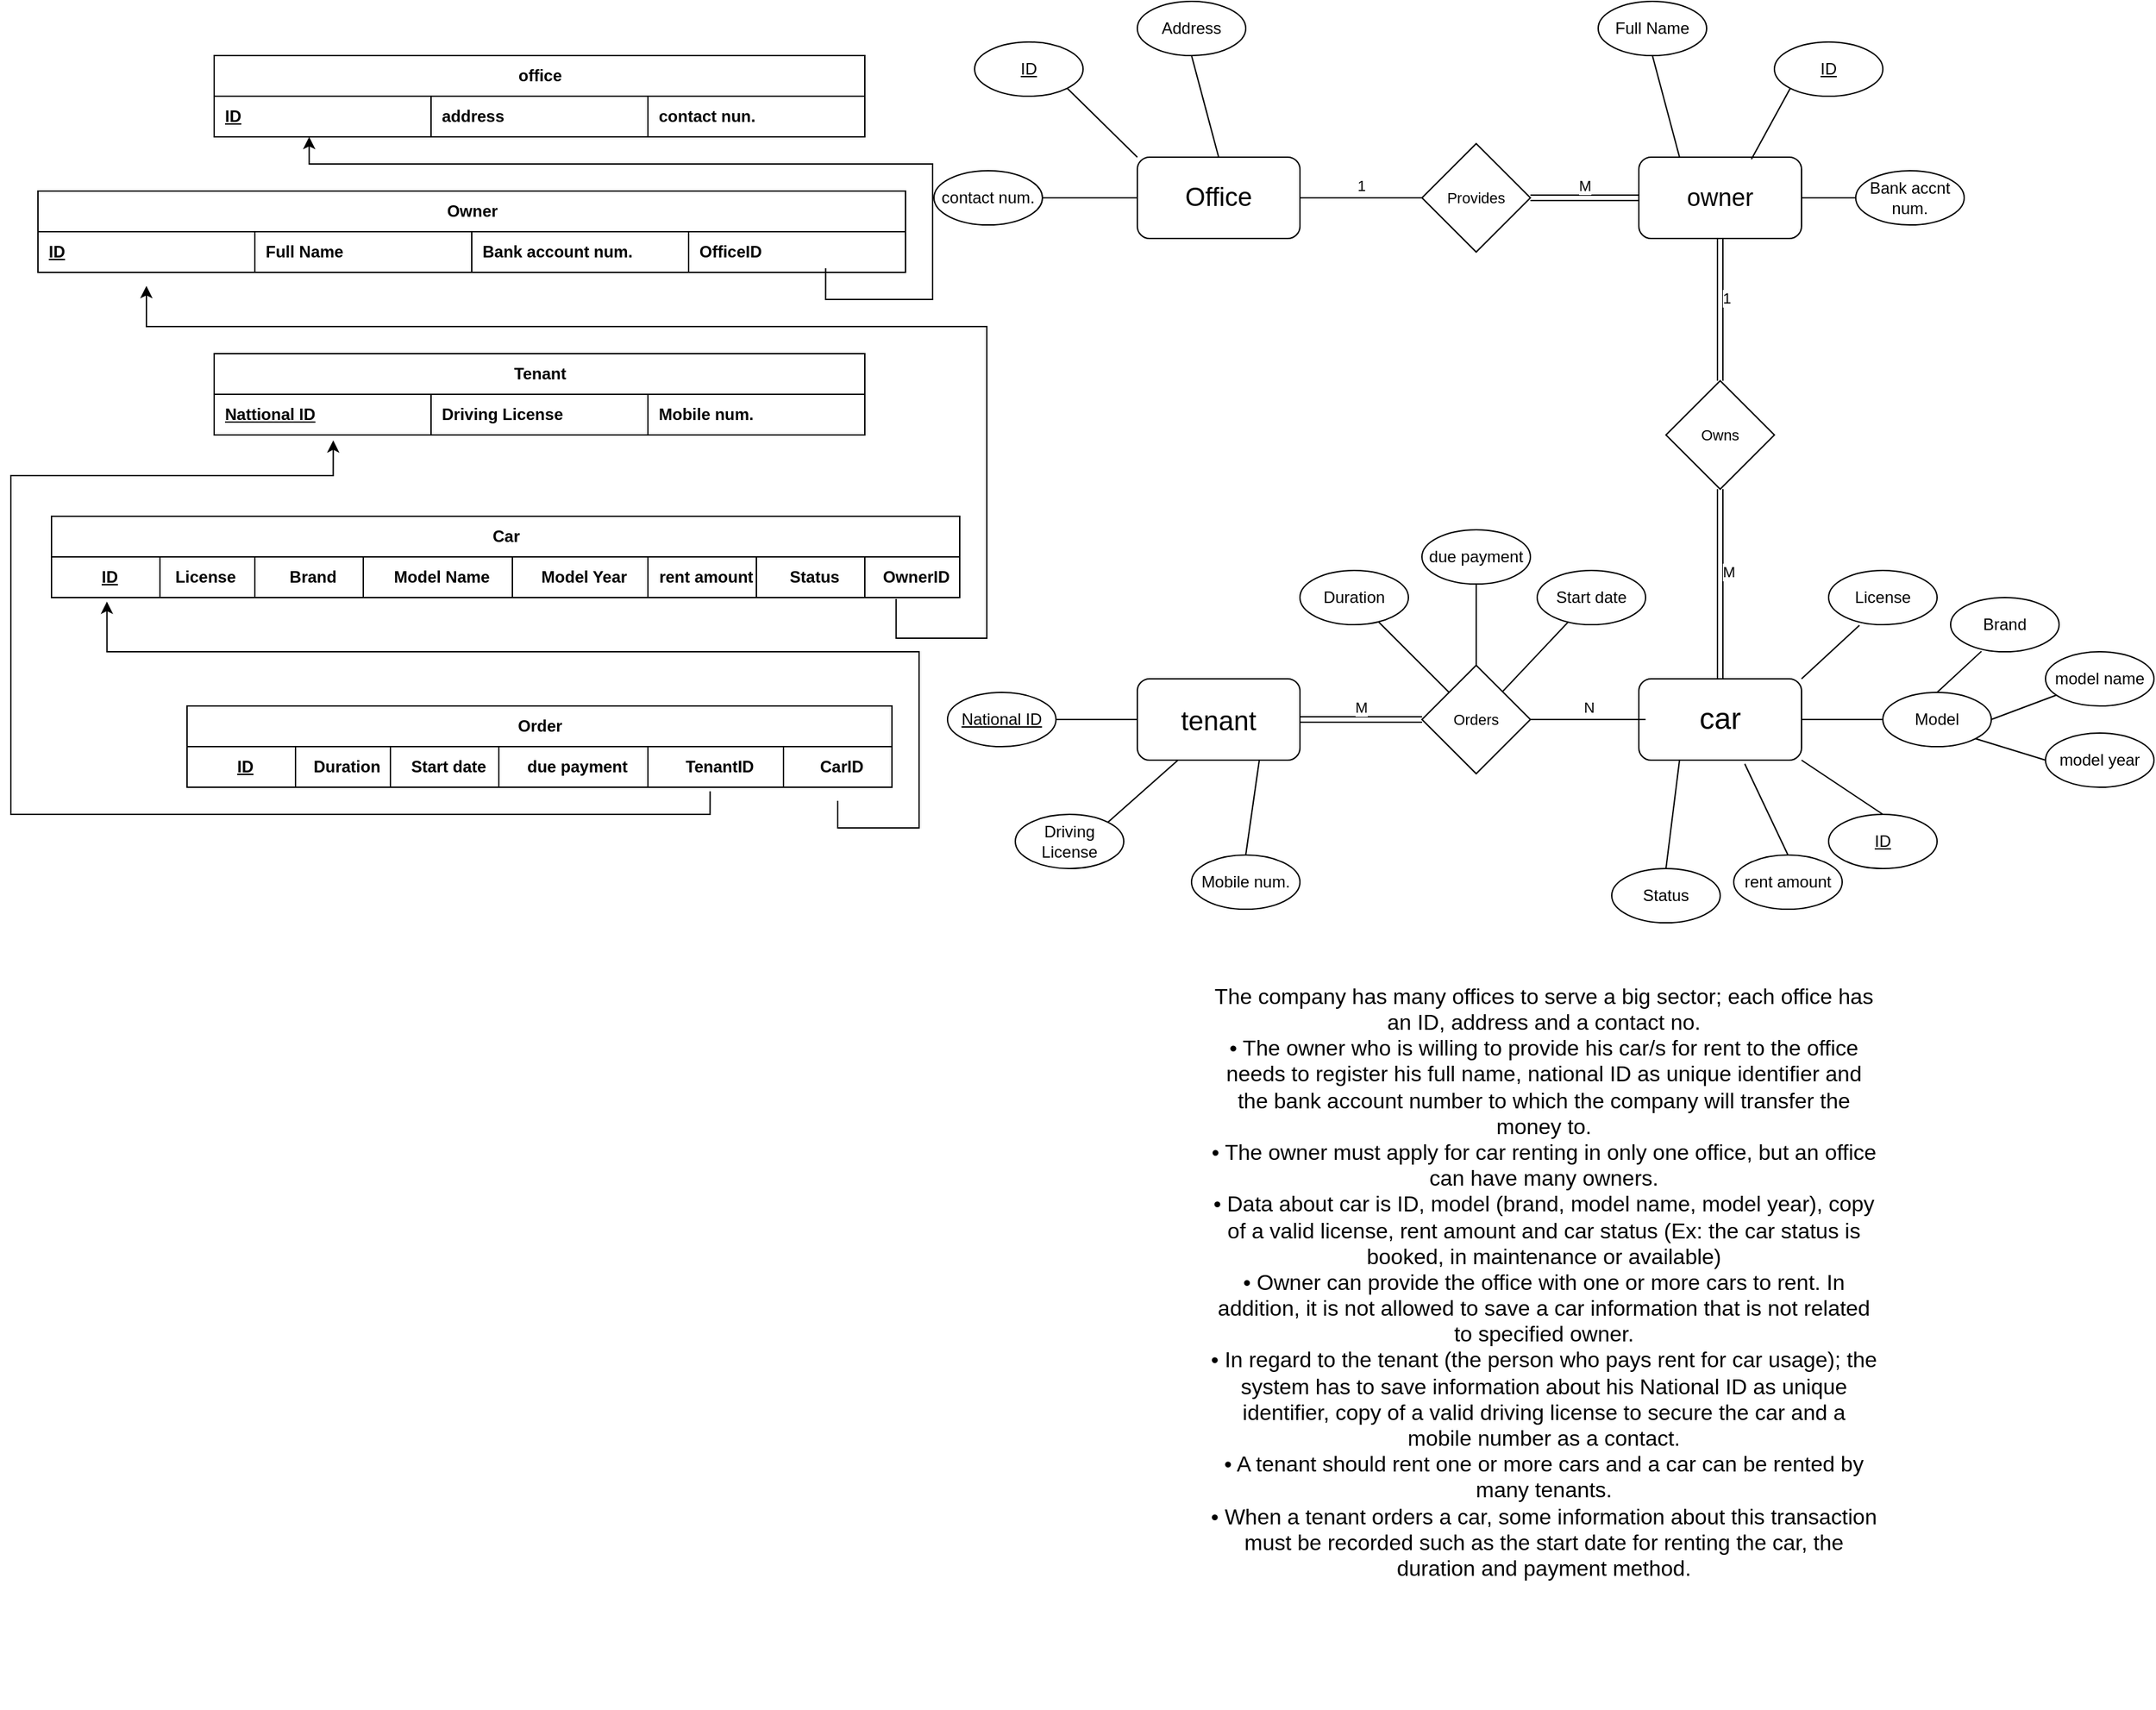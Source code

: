 <mxfile version="24.7.17">
  <diagram name="Page-1" id="VFC6to7hDZTqyzVQantm">
    <mxGraphModel dx="1016" dy="732" grid="1" gridSize="10" guides="1" tooltips="1" connect="1" arrows="1" fold="1" page="1" pageScale="1" pageWidth="827" pageHeight="1169" math="0" shadow="0">
      <root>
        <mxCell id="0" />
        <mxCell id="1" parent="0" />
        <mxCell id="kXFPGUBoY8XizePe8H00-56" value="&lt;span style=&quot;font-size: 22px;&quot;&gt;car&lt;/span&gt;" style="rounded=1;whiteSpace=wrap;html=1;labelBackgroundColor=none;" parent="1" vertex="1">
          <mxGeometry x="1311" y="1130" width="120" height="60" as="geometry" />
        </mxCell>
        <mxCell id="kXFPGUBoY8XizePe8H00-53" value="&lt;font style=&quot;font-size: 19px;&quot;&gt;Office&lt;/font&gt;" style="rounded=1;whiteSpace=wrap;html=1;labelBackgroundColor=none;verticalAlign=middle;" parent="1" vertex="1">
          <mxGeometry x="941" y="745" width="120" height="60" as="geometry" />
        </mxCell>
        <mxCell id="kXFPGUBoY8XizePe8H00-54" value="&lt;font style=&quot;font-size: 18px;&quot;&gt;owner&lt;/font&gt;" style="rounded=1;whiteSpace=wrap;html=1;labelBackgroundColor=none;" parent="1" vertex="1">
          <mxGeometry x="1311" y="745" width="120" height="60" as="geometry" />
        </mxCell>
        <mxCell id="kXFPGUBoY8XizePe8H00-55" value="&lt;font style=&quot;font-size: 20px;&quot;&gt;tenant&lt;/font&gt;" style="rounded=1;whiteSpace=wrap;html=1;labelBackgroundColor=none;" parent="1" vertex="1">
          <mxGeometry x="941" y="1130" width="120" height="60" as="geometry" />
        </mxCell>
        <mxCell id="kXFPGUBoY8XizePe8H00-57" style="edgeStyle=none;shape=connector;rounded=0;orthogonalLoop=1;jettySize=auto;html=1;exitX=0.5;exitY=1;exitDx=0;exitDy=0;entryX=0.5;entryY=0;entryDx=0;entryDy=0;align=center;verticalAlign=middle;fontFamily=Helvetica;fontSize=11;fontColor=default;labelBackgroundColor=none;endArrow=none;" parent="1" source="kXFPGUBoY8XizePe8H00-58" target="kXFPGUBoY8XizePe8H00-53" edge="1">
          <mxGeometry relative="1" as="geometry" />
        </mxCell>
        <mxCell id="kXFPGUBoY8XizePe8H00-58" value="Address" style="ellipse;whiteSpace=wrap;html=1;labelBackgroundColor=none;" parent="1" vertex="1">
          <mxGeometry x="941" y="630" width="80" height="40" as="geometry" />
        </mxCell>
        <mxCell id="kXFPGUBoY8XizePe8H00-59" style="edgeStyle=none;shape=connector;rounded=0;orthogonalLoop=1;jettySize=auto;html=1;exitX=1;exitY=1;exitDx=0;exitDy=0;entryX=0;entryY=0;entryDx=0;entryDy=0;align=center;verticalAlign=middle;fontFamily=Helvetica;fontSize=11;fontColor=default;labelBackgroundColor=none;endArrow=none;" parent="1" source="kXFPGUBoY8XizePe8H00-60" target="kXFPGUBoY8XizePe8H00-53" edge="1">
          <mxGeometry relative="1" as="geometry" />
        </mxCell>
        <mxCell id="kXFPGUBoY8XizePe8H00-60" value="&lt;u&gt;ID&lt;/u&gt;" style="ellipse;whiteSpace=wrap;html=1;labelBackgroundColor=none;" parent="1" vertex="1">
          <mxGeometry x="821" y="660" width="80" height="40" as="geometry" />
        </mxCell>
        <mxCell id="kXFPGUBoY8XizePe8H00-64" style="edgeStyle=none;shape=connector;rounded=0;orthogonalLoop=1;jettySize=auto;html=1;exitX=1;exitY=0.5;exitDx=0;exitDy=0;align=center;verticalAlign=middle;fontFamily=Helvetica;fontSize=11;fontColor=default;labelBackgroundColor=none;endArrow=none;" parent="1" source="kXFPGUBoY8XizePe8H00-65" target="kXFPGUBoY8XizePe8H00-55" edge="1">
          <mxGeometry relative="1" as="geometry" />
        </mxCell>
        <mxCell id="kXFPGUBoY8XizePe8H00-65" value="&lt;u&gt;National ID&lt;/u&gt;" style="ellipse;whiteSpace=wrap;html=1;labelBackgroundColor=none;" parent="1" vertex="1">
          <mxGeometry x="801" y="1140" width="80" height="40" as="geometry" />
        </mxCell>
        <mxCell id="kXFPGUBoY8XizePe8H00-66" style="edgeStyle=none;shape=connector;rounded=0;orthogonalLoop=1;jettySize=auto;html=1;exitX=1;exitY=0;exitDx=0;exitDy=0;entryX=0.25;entryY=1;entryDx=0;entryDy=0;align=center;verticalAlign=middle;fontFamily=Helvetica;fontSize=11;fontColor=default;labelBackgroundColor=none;endArrow=none;" parent="1" source="kXFPGUBoY8XizePe8H00-67" target="kXFPGUBoY8XizePe8H00-55" edge="1">
          <mxGeometry relative="1" as="geometry" />
        </mxCell>
        <mxCell id="kXFPGUBoY8XizePe8H00-67" value="Driving License" style="ellipse;whiteSpace=wrap;html=1;labelBackgroundColor=none;" parent="1" vertex="1">
          <mxGeometry x="851" y="1230" width="80" height="40" as="geometry" />
        </mxCell>
        <mxCell id="kXFPGUBoY8XizePe8H00-68" style="edgeStyle=none;shape=connector;rounded=0;orthogonalLoop=1;jettySize=auto;html=1;exitX=0.5;exitY=1;exitDx=0;exitDy=0;entryX=0.25;entryY=0;entryDx=0;entryDy=0;align=center;verticalAlign=middle;fontFamily=Helvetica;fontSize=11;fontColor=default;labelBackgroundColor=none;endArrow=none;" parent="1" source="kXFPGUBoY8XizePe8H00-69" target="kXFPGUBoY8XizePe8H00-54" edge="1">
          <mxGeometry relative="1" as="geometry" />
        </mxCell>
        <mxCell id="kXFPGUBoY8XizePe8H00-69" value="Full Name" style="ellipse;whiteSpace=wrap;html=1;labelBackgroundColor=none;" parent="1" vertex="1">
          <mxGeometry x="1281" y="630" width="80" height="40" as="geometry" />
        </mxCell>
        <mxCell id="kXFPGUBoY8XizePe8H00-70" value="&lt;u&gt;ID&lt;/u&gt;" style="ellipse;whiteSpace=wrap;html=1;labelBackgroundColor=none;" parent="1" vertex="1">
          <mxGeometry x="1411" y="660" width="80" height="40" as="geometry" />
        </mxCell>
        <mxCell id="kXFPGUBoY8XizePe8H00-71" style="edgeStyle=none;shape=connector;rounded=0;orthogonalLoop=1;jettySize=auto;html=1;exitX=0;exitY=0.5;exitDx=0;exitDy=0;entryX=1;entryY=0.5;entryDx=0;entryDy=0;align=center;verticalAlign=middle;fontFamily=Helvetica;fontSize=11;fontColor=default;labelBackgroundColor=none;endArrow=none;" parent="1" source="kXFPGUBoY8XizePe8H00-72" target="kXFPGUBoY8XizePe8H00-54" edge="1">
          <mxGeometry relative="1" as="geometry" />
        </mxCell>
        <mxCell id="kXFPGUBoY8XizePe8H00-72" value="Bank accnt num." style="ellipse;whiteSpace=wrap;html=1;labelBackgroundColor=none;" parent="1" vertex="1">
          <mxGeometry x="1471" y="755" width="80" height="40" as="geometry" />
        </mxCell>
        <mxCell id="kXFPGUBoY8XizePe8H00-73" style="edgeStyle=none;shape=connector;rounded=0;orthogonalLoop=1;jettySize=auto;html=1;exitX=1;exitY=0.5;exitDx=0;exitDy=0;entryX=0;entryY=0.5;entryDx=0;entryDy=0;align=center;verticalAlign=middle;fontFamily=Helvetica;fontSize=11;fontColor=default;labelBackgroundColor=none;endArrow=none;" parent="1" source="kXFPGUBoY8XizePe8H00-74" target="kXFPGUBoY8XizePe8H00-53" edge="1">
          <mxGeometry relative="1" as="geometry" />
        </mxCell>
        <mxCell id="kXFPGUBoY8XizePe8H00-74" value="contact num." style="ellipse;whiteSpace=wrap;html=1;labelBackgroundColor=none;" parent="1" vertex="1">
          <mxGeometry x="791" y="755" width="80" height="40" as="geometry" />
        </mxCell>
        <mxCell id="kXFPGUBoY8XizePe8H00-84" style="edgeStyle=none;shape=connector;rounded=0;orthogonalLoop=1;jettySize=auto;html=1;exitX=0;exitY=0.5;exitDx=0;exitDy=0;align=center;verticalAlign=middle;fontFamily=Helvetica;fontSize=11;fontColor=default;labelBackgroundColor=none;endArrow=none;" parent="1" source="kXFPGUBoY8XizePe8H00-85" target="kXFPGUBoY8XizePe8H00-56" edge="1">
          <mxGeometry relative="1" as="geometry" />
        </mxCell>
        <mxCell id="kXFPGUBoY8XizePe8H00-115" style="edgeStyle=none;shape=connector;rounded=0;orthogonalLoop=1;jettySize=auto;html=1;exitX=1;exitY=0.5;exitDx=0;exitDy=0;strokeColor=default;align=center;verticalAlign=middle;fontFamily=Helvetica;fontSize=11;fontColor=default;labelBackgroundColor=default;endArrow=none;endFill=0;" parent="1" source="kXFPGUBoY8XizePe8H00-85" target="kXFPGUBoY8XizePe8H00-110" edge="1">
          <mxGeometry relative="1" as="geometry" />
        </mxCell>
        <mxCell id="kXFPGUBoY8XizePe8H00-116" style="edgeStyle=none;shape=connector;rounded=0;orthogonalLoop=1;jettySize=auto;html=1;exitX=1;exitY=1;exitDx=0;exitDy=0;entryX=0;entryY=0.5;entryDx=0;entryDy=0;strokeColor=default;align=center;verticalAlign=middle;fontFamily=Helvetica;fontSize=11;fontColor=default;labelBackgroundColor=default;endArrow=none;endFill=0;" parent="1" source="kXFPGUBoY8XizePe8H00-85" target="kXFPGUBoY8XizePe8H00-111" edge="1">
          <mxGeometry relative="1" as="geometry" />
        </mxCell>
        <mxCell id="kXFPGUBoY8XizePe8H00-85" value="Model" style="ellipse;whiteSpace=wrap;html=1;labelBackgroundColor=none;" parent="1" vertex="1">
          <mxGeometry x="1491" y="1140" width="80" height="40" as="geometry" />
        </mxCell>
        <mxCell id="kXFPGUBoY8XizePe8H00-86" style="edgeStyle=none;shape=connector;rounded=0;orthogonalLoop=1;jettySize=auto;html=1;exitX=0.5;exitY=0;exitDx=0;exitDy=0;entryX=1;entryY=1;entryDx=0;entryDy=0;align=center;verticalAlign=middle;fontFamily=Helvetica;fontSize=11;fontColor=default;labelBackgroundColor=none;endArrow=none;" parent="1" source="kXFPGUBoY8XizePe8H00-87" target="kXFPGUBoY8XizePe8H00-56" edge="1">
          <mxGeometry relative="1" as="geometry" />
        </mxCell>
        <mxCell id="kXFPGUBoY8XizePe8H00-87" value="&lt;u&gt;ID&lt;/u&gt;" style="ellipse;whiteSpace=wrap;html=1;labelBackgroundColor=none;" parent="1" vertex="1">
          <mxGeometry x="1451" y="1230" width="80" height="40" as="geometry" />
        </mxCell>
        <mxCell id="kXFPGUBoY8XizePe8H00-88" style="edgeStyle=none;shape=connector;rounded=0;orthogonalLoop=1;jettySize=auto;html=1;exitX=0.5;exitY=0;exitDx=0;exitDy=0;entryX=0.25;entryY=1;entryDx=0;entryDy=0;align=center;verticalAlign=middle;fontFamily=Helvetica;fontSize=11;fontColor=default;labelBackgroundColor=none;endArrow=none;" parent="1" source="kXFPGUBoY8XizePe8H00-89" target="kXFPGUBoY8XizePe8H00-56" edge="1">
          <mxGeometry relative="1" as="geometry" />
        </mxCell>
        <mxCell id="kXFPGUBoY8XizePe8H00-89" value="Status" style="ellipse;whiteSpace=wrap;html=1;labelBackgroundColor=none;" parent="1" vertex="1">
          <mxGeometry x="1291" y="1270" width="80" height="40" as="geometry" />
        </mxCell>
        <mxCell id="kXFPGUBoY8XizePe8H00-95" style="edgeStyle=none;shape=connector;rounded=0;orthogonalLoop=1;jettySize=auto;html=1;exitX=0;exitY=1;exitDx=0;exitDy=0;entryX=0.692;entryY=0.025;entryDx=0;entryDy=0;entryPerimeter=0;align=center;verticalAlign=middle;fontFamily=Helvetica;fontSize=11;fontColor=default;labelBackgroundColor=none;endArrow=none;" parent="1" source="kXFPGUBoY8XizePe8H00-70" target="kXFPGUBoY8XizePe8H00-54" edge="1">
          <mxGeometry relative="1" as="geometry" />
        </mxCell>
        <mxCell id="kXFPGUBoY8XizePe8H00-97" style="edgeStyle=none;shape=connector;rounded=0;orthogonalLoop=1;jettySize=auto;html=1;entryX=0.75;entryY=1;entryDx=0;entryDy=0;align=center;verticalAlign=middle;fontFamily=Helvetica;fontSize=11;fontColor=default;labelBackgroundColor=none;endArrow=none;exitX=0.5;exitY=0;exitDx=0;exitDy=0;" parent="1" source="kXFPGUBoY8XizePe8H00-98" target="kXFPGUBoY8XizePe8H00-55" edge="1">
          <mxGeometry relative="1" as="geometry">
            <mxPoint x="1101" y="1220" as="targetPoint" />
            <mxPoint x="1031" y="1250" as="sourcePoint" />
          </mxGeometry>
        </mxCell>
        <mxCell id="kXFPGUBoY8XizePe8H00-98" value="Mobile num." style="ellipse;whiteSpace=wrap;html=1;labelBackgroundColor=none;" parent="1" vertex="1">
          <mxGeometry x="981" y="1260" width="80" height="40" as="geometry" />
        </mxCell>
        <mxCell id="kXFPGUBoY8XizePe8H00-109" value="Brand" style="ellipse;whiteSpace=wrap;html=1;labelBackgroundColor=none;" parent="1" vertex="1">
          <mxGeometry x="1541" y="1070" width="80" height="40" as="geometry" />
        </mxCell>
        <mxCell id="kXFPGUBoY8XizePe8H00-110" value="model name" style="ellipse;whiteSpace=wrap;html=1;labelBackgroundColor=none;" parent="1" vertex="1">
          <mxGeometry x="1611" y="1110" width="80" height="40" as="geometry" />
        </mxCell>
        <mxCell id="kXFPGUBoY8XizePe8H00-111" value="model year" style="ellipse;whiteSpace=wrap;html=1;labelBackgroundColor=none;" parent="1" vertex="1">
          <mxGeometry x="1611" y="1170" width="80" height="40" as="geometry" />
        </mxCell>
        <mxCell id="kXFPGUBoY8XizePe8H00-113" style="rounded=0;orthogonalLoop=1;jettySize=auto;html=1;exitX=0.5;exitY=0;exitDx=0;exitDy=0;entryX=0.284;entryY=0.992;entryDx=0;entryDy=0;entryPerimeter=0;endArrow=none;endFill=0;" parent="1" source="kXFPGUBoY8XizePe8H00-85" target="kXFPGUBoY8XizePe8H00-109" edge="1">
          <mxGeometry relative="1" as="geometry" />
        </mxCell>
        <mxCell id="kXFPGUBoY8XizePe8H00-117" value="rent amount" style="ellipse;whiteSpace=wrap;html=1;labelBackgroundColor=none;" parent="1" vertex="1">
          <mxGeometry x="1381" y="1260" width="80" height="40" as="geometry" />
        </mxCell>
        <mxCell id="kXFPGUBoY8XizePe8H00-118" value="License" style="ellipse;whiteSpace=wrap;html=1;labelBackgroundColor=none;" parent="1" vertex="1">
          <mxGeometry x="1451" y="1050" width="80" height="40" as="geometry" />
        </mxCell>
        <mxCell id="kXFPGUBoY8XizePe8H00-119" style="edgeStyle=none;shape=connector;rounded=0;orthogonalLoop=1;jettySize=auto;html=1;exitX=1;exitY=0;exitDx=0;exitDy=0;entryX=0.284;entryY=1.012;entryDx=0;entryDy=0;entryPerimeter=0;strokeColor=default;align=center;verticalAlign=middle;fontFamily=Helvetica;fontSize=11;fontColor=default;labelBackgroundColor=default;endArrow=none;endFill=0;" parent="1" source="kXFPGUBoY8XizePe8H00-56" target="kXFPGUBoY8XizePe8H00-118" edge="1">
          <mxGeometry relative="1" as="geometry" />
        </mxCell>
        <mxCell id="kXFPGUBoY8XizePe8H00-120" style="edgeStyle=none;shape=connector;rounded=0;orthogonalLoop=1;jettySize=auto;html=1;exitX=0.5;exitY=0;exitDx=0;exitDy=0;entryX=0.651;entryY=1.046;entryDx=0;entryDy=0;entryPerimeter=0;strokeColor=default;align=center;verticalAlign=middle;fontFamily=Helvetica;fontSize=11;fontColor=default;labelBackgroundColor=default;endArrow=none;endFill=0;" parent="1" source="kXFPGUBoY8XizePe8H00-117" target="kXFPGUBoY8XizePe8H00-56" edge="1">
          <mxGeometry relative="1" as="geometry" />
        </mxCell>
        <mxCell id="kXFPGUBoY8XizePe8H00-125" value="M" style="edgeStyle=none;shape=link;rounded=0;orthogonalLoop=1;jettySize=auto;html=1;strokeColor=default;align=center;verticalAlign=bottom;fontFamily=Helvetica;fontSize=11;fontColor=default;labelBackgroundColor=default;endArrow=none;endFill=0;strokeWidth=1;" parent="1" source="kXFPGUBoY8XizePe8H00-121" target="kXFPGUBoY8XizePe8H00-54" edge="1">
          <mxGeometry relative="1" as="geometry" />
        </mxCell>
        <mxCell id="kXFPGUBoY8XizePe8H00-126" value="1" style="edgeStyle=none;shape=connector;rounded=0;orthogonalLoop=1;jettySize=auto;html=1;strokeColor=default;align=center;verticalAlign=bottom;fontFamily=Helvetica;fontSize=11;fontColor=default;labelBackgroundColor=default;endArrow=none;endFill=0;" parent="1" source="kXFPGUBoY8XizePe8H00-121" target="kXFPGUBoY8XizePe8H00-53" edge="1">
          <mxGeometry relative="1" as="geometry" />
        </mxCell>
        <mxCell id="kXFPGUBoY8XizePe8H00-121" value="Provides" style="rhombus;whiteSpace=wrap;html=1;fontFamily=Helvetica;fontSize=11;fontColor=default;labelBackgroundColor=default;" parent="1" vertex="1">
          <mxGeometry x="1151" y="735" width="80" height="80" as="geometry" />
        </mxCell>
        <mxCell id="kXFPGUBoY8XizePe8H00-128" value="1" style="edgeStyle=none;shape=link;rounded=0;orthogonalLoop=1;jettySize=auto;html=1;strokeColor=default;align=left;verticalAlign=bottom;fontFamily=Helvetica;fontSize=11;fontColor=default;labelBackgroundColor=default;endArrow=none;endFill=0;" parent="1" source="kXFPGUBoY8XizePe8H00-127" target="kXFPGUBoY8XizePe8H00-54" edge="1">
          <mxGeometry relative="1" as="geometry" />
        </mxCell>
        <mxCell id="kXFPGUBoY8XizePe8H00-129" value="M" style="edgeStyle=none;shape=link;rounded=0;orthogonalLoop=1;jettySize=auto;html=1;exitX=0.5;exitY=1;exitDx=0;exitDy=0;entryX=0.5;entryY=0;entryDx=0;entryDy=0;strokeColor=default;align=left;verticalAlign=bottom;fontFamily=Helvetica;fontSize=11;fontColor=default;labelBackgroundColor=default;endArrow=none;endFill=0;" parent="1" source="kXFPGUBoY8XizePe8H00-127" target="kXFPGUBoY8XizePe8H00-56" edge="1">
          <mxGeometry relative="1" as="geometry" />
        </mxCell>
        <mxCell id="kXFPGUBoY8XizePe8H00-127" value="Owns" style="rhombus;whiteSpace=wrap;html=1;fontFamily=Helvetica;fontSize=11;fontColor=default;labelBackgroundColor=default;" parent="1" vertex="1">
          <mxGeometry x="1331" y="910" width="80" height="80" as="geometry" />
        </mxCell>
        <mxCell id="kXFPGUBoY8XizePe8H00-142" value="M" style="edgeStyle=none;shape=link;rounded=0;orthogonalLoop=1;jettySize=auto;html=1;strokeColor=default;align=center;verticalAlign=bottom;fontFamily=Helvetica;fontSize=11;fontColor=default;labelBackgroundColor=default;endArrow=none;endFill=0;" parent="1" source="kXFPGUBoY8XizePe8H00-132" target="kXFPGUBoY8XizePe8H00-55" edge="1">
          <mxGeometry relative="1" as="geometry" />
        </mxCell>
        <mxCell id="kXFPGUBoY8XizePe8H00-143" value="N" style="edgeStyle=none;shape=connector;rounded=0;orthogonalLoop=1;jettySize=auto;html=1;strokeColor=default;align=center;verticalAlign=bottom;fontFamily=Helvetica;fontSize=11;fontColor=default;labelBackgroundColor=default;endArrow=none;endFill=0;" parent="1" source="kXFPGUBoY8XizePe8H00-132" edge="1">
          <mxGeometry relative="1" as="geometry">
            <mxPoint x="1316.0" y="1160" as="targetPoint" />
          </mxGeometry>
        </mxCell>
        <mxCell id="kXFPGUBoY8XizePe8H00-132" value="Orders" style="rhombus;whiteSpace=wrap;html=1;fontFamily=Helvetica;fontSize=11;fontColor=default;labelBackgroundColor=default;" parent="1" vertex="1">
          <mxGeometry x="1151" y="1120" width="80" height="80" as="geometry" />
        </mxCell>
        <mxCell id="kXFPGUBoY8XizePe8H00-136" value="" style="edgeStyle=none;shape=connector;rounded=0;orthogonalLoop=1;jettySize=auto;html=1;strokeColor=default;align=center;verticalAlign=bottom;fontFamily=Helvetica;fontSize=11;fontColor=default;labelBackgroundColor=default;endArrow=none;endFill=0;" parent="1" source="kXFPGUBoY8XizePe8H00-135" target="kXFPGUBoY8XizePe8H00-132" edge="1">
          <mxGeometry relative="1" as="geometry" />
        </mxCell>
        <mxCell id="kXFPGUBoY8XizePe8H00-135" value="Start date" style="ellipse;whiteSpace=wrap;html=1;labelBackgroundColor=none;" parent="1" vertex="1">
          <mxGeometry x="1236" y="1050" width="80" height="40" as="geometry" />
        </mxCell>
        <mxCell id="kXFPGUBoY8XizePe8H00-138" value="" style="edgeStyle=none;shape=connector;rounded=0;orthogonalLoop=1;jettySize=auto;html=1;strokeColor=default;align=center;verticalAlign=bottom;fontFamily=Helvetica;fontSize=11;fontColor=default;labelBackgroundColor=default;endArrow=none;endFill=0;" parent="1" source="kXFPGUBoY8XizePe8H00-137" target="kXFPGUBoY8XizePe8H00-132" edge="1">
          <mxGeometry relative="1" as="geometry" />
        </mxCell>
        <mxCell id="kXFPGUBoY8XizePe8H00-137" value="due payment" style="ellipse;whiteSpace=wrap;html=1;labelBackgroundColor=none;" parent="1" vertex="1">
          <mxGeometry x="1151" y="1020" width="80" height="40" as="geometry" />
        </mxCell>
        <mxCell id="kXFPGUBoY8XizePe8H00-140" value="" style="edgeStyle=none;shape=connector;rounded=0;orthogonalLoop=1;jettySize=auto;html=1;strokeColor=default;align=center;verticalAlign=bottom;fontFamily=Helvetica;fontSize=11;fontColor=default;labelBackgroundColor=default;endArrow=none;endFill=0;" parent="1" source="kXFPGUBoY8XizePe8H00-139" target="kXFPGUBoY8XizePe8H00-132" edge="1">
          <mxGeometry relative="1" as="geometry" />
        </mxCell>
        <mxCell id="kXFPGUBoY8XizePe8H00-139" value="Duration" style="ellipse;whiteSpace=wrap;html=1;labelBackgroundColor=none;" parent="1" vertex="1">
          <mxGeometry x="1061" y="1050" width="80" height="40" as="geometry" />
        </mxCell>
        <mxCell id="o2Akz32_SlZxIn9dowI7-1" value="&lt;div style=&quot;font-size: 16px;&quot;&gt;The company has many offices to serve a big sector; each office has&lt;/div&gt;&lt;div style=&quot;font-size: 16px;&quot;&gt;an ID, address and a contact no.&lt;/div&gt;&lt;div style=&quot;font-size: 16px;&quot;&gt;• The owner who is willing to provide his car/s for rent to the office&lt;/div&gt;&lt;div style=&quot;font-size: 16px;&quot;&gt;needs to register his full name, national ID as unique identifier and&lt;/div&gt;&lt;div style=&quot;font-size: 16px;&quot;&gt;the bank account number to which the company will transfer the&lt;/div&gt;&lt;div style=&quot;font-size: 16px;&quot;&gt;money to.&lt;/div&gt;&lt;div style=&quot;font-size: 16px;&quot;&gt;• The owner must apply for car renting in only one office, but an office&lt;/div&gt;&lt;div style=&quot;font-size: 16px;&quot;&gt;can have many owners.&lt;/div&gt;&lt;div style=&quot;font-size: 16px;&quot;&gt;• Data about car is ID, model (brand, model name, model year), copy&lt;/div&gt;&lt;div style=&quot;font-size: 16px;&quot;&gt;of a valid license, rent amount and car status (Ex: the car status is&lt;/div&gt;&lt;div style=&quot;font-size: 16px;&quot;&gt;booked, in maintenance or available)&lt;/div&gt;&lt;div style=&quot;font-size: 16px;&quot;&gt;• Owner can provide the office with one or more cars to rent. In&lt;/div&gt;&lt;div style=&quot;font-size: 16px;&quot;&gt;addition, it is not allowed to save a car information that is not related&lt;/div&gt;&lt;div style=&quot;font-size: 16px;&quot;&gt;to specified owner.&lt;/div&gt;&lt;div style=&quot;font-size: 16px;&quot;&gt;• In regard to the tenant (the person who pays rent for car usage); the&lt;/div&gt;&lt;div style=&quot;font-size: 16px;&quot;&gt;system has to save information about his National ID as unique&lt;/div&gt;&lt;div style=&quot;font-size: 16px;&quot;&gt;identifier, copy of a valid driving license to secure the car and a&lt;/div&gt;&lt;div style=&quot;font-size: 16px;&quot;&gt;mobile number as a contact.&lt;/div&gt;&lt;div style=&quot;font-size: 16px;&quot;&gt;• A tenant should rent one or more cars and a car can be rented by&lt;/div&gt;&lt;div style=&quot;font-size: 16px;&quot;&gt;many tenants.&lt;/div&gt;&lt;div style=&quot;font-size: 16px;&quot;&gt;• When a tenant orders a car, some information about this transaction&lt;/div&gt;&lt;div style=&quot;font-size: 16px;&quot;&gt;must be recorded such as the start date for renting the car, the&lt;/div&gt;&lt;div style=&quot;font-size: 16px;&quot;&gt;duration and payment method.&lt;/div&gt;" style="text;html=1;align=center;verticalAlign=middle;whiteSpace=wrap;rounded=0;fontSize=16;" parent="1" vertex="1">
          <mxGeometry x="961" y="1260" width="560" height="630" as="geometry" />
        </mxCell>
        <mxCell id="H4w96Py-hWL4R7s6iWxe-1" value="office" style="shape=table;startSize=30;container=1;collapsible=1;childLayout=tableLayout;fixedRows=1;rowLines=0;fontStyle=1;align=center;resizeLast=1;html=1;" parent="1" vertex="1">
          <mxGeometry x="260" y="670" width="480" height="60" as="geometry" />
        </mxCell>
        <mxCell id="H4w96Py-hWL4R7s6iWxe-2" value="" style="shape=tableRow;horizontal=0;startSize=0;swimlaneHead=0;swimlaneBody=0;fillColor=none;collapsible=0;dropTarget=0;points=[[0,0.5],[1,0.5]];portConstraint=eastwest;top=0;left=0;right=0;bottom=1;swimlaneLine=1;fontStyle=0" parent="H4w96Py-hWL4R7s6iWxe-1" vertex="1">
          <mxGeometry y="30" width="480" height="30" as="geometry" />
        </mxCell>
        <mxCell id="H4w96Py-hWL4R7s6iWxe-4" value="ID" style="shape=partialRectangle;connectable=0;fillColor=none;top=0;left=0;bottom=0;right=0;align=left;spacingLeft=6;fontStyle=5;overflow=hidden;whiteSpace=wrap;html=1;" parent="H4w96Py-hWL4R7s6iWxe-2" vertex="1">
          <mxGeometry width="160" height="30" as="geometry">
            <mxRectangle width="160" height="30" as="alternateBounds" />
          </mxGeometry>
        </mxCell>
        <mxCell id="H4w96Py-hWL4R7s6iWxe-20" value="address" style="shape=partialRectangle;connectable=0;fillColor=none;top=0;left=0;bottom=0;right=0;align=left;spacingLeft=6;fontStyle=1;overflow=hidden;whiteSpace=wrap;html=1;" parent="H4w96Py-hWL4R7s6iWxe-2" vertex="1">
          <mxGeometry x="160" width="160" height="30" as="geometry">
            <mxRectangle width="160" height="30" as="alternateBounds" />
          </mxGeometry>
        </mxCell>
        <mxCell id="H4w96Py-hWL4R7s6iWxe-21" value="contact nun." style="shape=partialRectangle;connectable=0;fillColor=none;top=0;left=0;bottom=0;right=0;align=left;spacingLeft=6;fontStyle=1;overflow=hidden;whiteSpace=wrap;html=1;" parent="H4w96Py-hWL4R7s6iWxe-2" vertex="1">
          <mxGeometry x="320" width="160" height="30" as="geometry">
            <mxRectangle width="160" height="30" as="alternateBounds" />
          </mxGeometry>
        </mxCell>
        <mxCell id="H4w96Py-hWL4R7s6iWxe-23" value="Owner" style="shape=table;startSize=30;container=1;collapsible=1;childLayout=tableLayout;fixedRows=1;rowLines=0;fontStyle=1;align=center;resizeLast=1;html=1;" parent="1" vertex="1">
          <mxGeometry x="130" y="770" width="640" height="60" as="geometry" />
        </mxCell>
        <mxCell id="H4w96Py-hWL4R7s6iWxe-24" value="" style="shape=tableRow;horizontal=0;startSize=0;swimlaneHead=0;swimlaneBody=0;fillColor=none;collapsible=0;dropTarget=0;points=[[0,0.5],[1,0.5]];portConstraint=eastwest;top=0;left=0;right=0;bottom=1;swimlaneLine=1;fontStyle=0" parent="H4w96Py-hWL4R7s6iWxe-23" vertex="1">
          <mxGeometry y="30" width="640" height="30" as="geometry" />
        </mxCell>
        <mxCell id="H4w96Py-hWL4R7s6iWxe-25" value="ID" style="shape=partialRectangle;connectable=0;fillColor=none;top=0;left=0;bottom=0;right=0;align=left;spacingLeft=6;fontStyle=5;overflow=hidden;whiteSpace=wrap;html=1;" parent="H4w96Py-hWL4R7s6iWxe-24" vertex="1">
          <mxGeometry width="160" height="30" as="geometry">
            <mxRectangle width="160" height="30" as="alternateBounds" />
          </mxGeometry>
        </mxCell>
        <mxCell id="H4w96Py-hWL4R7s6iWxe-26" value="Full Name" style="shape=partialRectangle;connectable=0;fillColor=none;top=0;left=0;bottom=0;right=0;align=left;spacingLeft=6;fontStyle=1;overflow=hidden;whiteSpace=wrap;html=1;" parent="H4w96Py-hWL4R7s6iWxe-24" vertex="1">
          <mxGeometry x="160" width="160" height="30" as="geometry">
            <mxRectangle width="160" height="30" as="alternateBounds" />
          </mxGeometry>
        </mxCell>
        <mxCell id="H4w96Py-hWL4R7s6iWxe-27" value="Bank account num." style="shape=partialRectangle;connectable=0;fillColor=none;top=0;left=0;bottom=0;right=0;align=left;spacingLeft=6;fontStyle=1;overflow=hidden;whiteSpace=wrap;html=1;" parent="H4w96Py-hWL4R7s6iWxe-24" vertex="1">
          <mxGeometry x="320" width="160" height="30" as="geometry">
            <mxRectangle width="160" height="30" as="alternateBounds" />
          </mxGeometry>
        </mxCell>
        <mxCell id="gKsmnlaA8UZMIkzMeasD-14" value="OfficeID" style="shape=partialRectangle;connectable=0;fillColor=none;top=0;left=0;bottom=0;right=0;align=left;spacingLeft=6;fontStyle=1;overflow=hidden;whiteSpace=wrap;html=1;" vertex="1" parent="H4w96Py-hWL4R7s6iWxe-24">
          <mxGeometry x="480" width="160" height="30" as="geometry">
            <mxRectangle width="160" height="30" as="alternateBounds" />
          </mxGeometry>
        </mxCell>
        <mxCell id="H4w96Py-hWL4R7s6iWxe-28" value="Tenant" style="shape=table;startSize=30;container=1;collapsible=1;childLayout=tableLayout;fixedRows=1;rowLines=0;fontStyle=1;align=center;resizeLast=1;html=1;" parent="1" vertex="1">
          <mxGeometry x="260" y="890" width="480" height="60" as="geometry" />
        </mxCell>
        <mxCell id="H4w96Py-hWL4R7s6iWxe-29" value="" style="shape=tableRow;horizontal=0;startSize=0;swimlaneHead=0;swimlaneBody=0;fillColor=none;collapsible=0;dropTarget=0;points=[[0,0.5],[1,0.5]];portConstraint=eastwest;top=0;left=0;right=0;bottom=1;swimlaneLine=1;fontStyle=0" parent="H4w96Py-hWL4R7s6iWxe-28" vertex="1">
          <mxGeometry y="30" width="480" height="30" as="geometry" />
        </mxCell>
        <mxCell id="H4w96Py-hWL4R7s6iWxe-30" value="Nattional ID" style="shape=partialRectangle;connectable=0;fillColor=none;top=0;left=0;bottom=0;right=0;align=left;spacingLeft=6;fontStyle=5;overflow=hidden;whiteSpace=wrap;html=1;" parent="H4w96Py-hWL4R7s6iWxe-29" vertex="1">
          <mxGeometry width="160" height="30" as="geometry">
            <mxRectangle width="160" height="30" as="alternateBounds" />
          </mxGeometry>
        </mxCell>
        <mxCell id="H4w96Py-hWL4R7s6iWxe-31" value="Driving License" style="shape=partialRectangle;connectable=0;fillColor=none;top=0;left=0;bottom=0;right=0;align=left;spacingLeft=6;fontStyle=1;overflow=hidden;whiteSpace=wrap;html=1;" parent="H4w96Py-hWL4R7s6iWxe-29" vertex="1">
          <mxGeometry x="160" width="160" height="30" as="geometry">
            <mxRectangle width="160" height="30" as="alternateBounds" />
          </mxGeometry>
        </mxCell>
        <mxCell id="H4w96Py-hWL4R7s6iWxe-32" value="Mobile num." style="shape=partialRectangle;connectable=0;fillColor=none;top=0;left=0;bottom=0;right=0;align=left;spacingLeft=6;fontStyle=1;overflow=hidden;whiteSpace=wrap;html=1;" parent="H4w96Py-hWL4R7s6iWxe-29" vertex="1">
          <mxGeometry x="320" width="160" height="30" as="geometry">
            <mxRectangle width="160" height="30" as="alternateBounds" />
          </mxGeometry>
        </mxCell>
        <mxCell id="H4w96Py-hWL4R7s6iWxe-33" value="Car" style="shape=table;startSize=30;container=1;collapsible=1;childLayout=tableLayout;fixedRows=1;rowLines=0;fontStyle=1;align=center;resizeLast=1;html=1;" parent="1" vertex="1">
          <mxGeometry x="140" y="1010" width="670.0" height="60" as="geometry" />
        </mxCell>
        <mxCell id="H4w96Py-hWL4R7s6iWxe-34" value="" style="shape=tableRow;horizontal=0;startSize=0;swimlaneHead=0;swimlaneBody=0;fillColor=none;collapsible=0;dropTarget=0;points=[[0,0.5],[1,0.5]];portConstraint=eastwest;top=0;left=0;right=0;bottom=1;swimlaneLine=1;fontStyle=0" parent="H4w96Py-hWL4R7s6iWxe-33" vertex="1">
          <mxGeometry y="30" width="670.0" height="30" as="geometry" />
        </mxCell>
        <mxCell id="H4w96Py-hWL4R7s6iWxe-35" value="ID" style="shape=partialRectangle;connectable=0;fillColor=none;top=0;left=0;bottom=0;right=0;align=center;spacingLeft=6;fontStyle=5;overflow=hidden;whiteSpace=wrap;html=1;" parent="H4w96Py-hWL4R7s6iWxe-34" vertex="1">
          <mxGeometry width="80" height="30" as="geometry">
            <mxRectangle width="80" height="30" as="alternateBounds" />
          </mxGeometry>
        </mxCell>
        <mxCell id="H4w96Py-hWL4R7s6iWxe-36" value="License&lt;span style=&quot;white-space: pre;&quot;&gt;&#x9;&lt;/span&gt;" style="shape=partialRectangle;connectable=0;fillColor=none;top=0;left=0;bottom=0;right=0;align=center;spacingLeft=6;fontStyle=1;overflow=hidden;whiteSpace=wrap;html=1;" parent="H4w96Py-hWL4R7s6iWxe-34" vertex="1">
          <mxGeometry x="80" width="70" height="30" as="geometry">
            <mxRectangle width="70" height="30" as="alternateBounds" />
          </mxGeometry>
        </mxCell>
        <mxCell id="H4w96Py-hWL4R7s6iWxe-37" value="Brand" style="shape=partialRectangle;connectable=0;fillColor=none;top=0;left=0;bottom=0;right=0;align=center;spacingLeft=6;fontStyle=1;overflow=hidden;whiteSpace=wrap;html=1;" parent="H4w96Py-hWL4R7s6iWxe-34" vertex="1">
          <mxGeometry x="150" width="80" height="30" as="geometry">
            <mxRectangle width="80" height="30" as="alternateBounds" />
          </mxGeometry>
        </mxCell>
        <mxCell id="H4w96Py-hWL4R7s6iWxe-38" value="Model Name" style="shape=partialRectangle;connectable=0;fillColor=none;top=0;left=0;bottom=0;right=0;align=center;spacingLeft=6;fontStyle=1;overflow=hidden;whiteSpace=wrap;html=1;" parent="H4w96Py-hWL4R7s6iWxe-34" vertex="1">
          <mxGeometry x="230" width="110" height="30" as="geometry">
            <mxRectangle width="110" height="30" as="alternateBounds" />
          </mxGeometry>
        </mxCell>
        <mxCell id="H4w96Py-hWL4R7s6iWxe-39" value="Model Year" style="shape=partialRectangle;connectable=0;fillColor=none;top=0;left=0;bottom=0;right=0;align=center;spacingLeft=6;fontStyle=1;overflow=hidden;whiteSpace=wrap;html=1;" parent="H4w96Py-hWL4R7s6iWxe-34" vertex="1">
          <mxGeometry x="340" width="100" height="30" as="geometry">
            <mxRectangle width="100" height="30" as="alternateBounds" />
          </mxGeometry>
        </mxCell>
        <mxCell id="H4w96Py-hWL4R7s6iWxe-40" value="rent amount" style="shape=partialRectangle;connectable=0;fillColor=none;top=0;left=0;bottom=0;right=0;align=center;spacingLeft=6;fontStyle=1;overflow=hidden;whiteSpace=wrap;html=1;" parent="H4w96Py-hWL4R7s6iWxe-34" vertex="1">
          <mxGeometry x="440" width="80" height="30" as="geometry">
            <mxRectangle width="80" height="30" as="alternateBounds" />
          </mxGeometry>
        </mxCell>
        <mxCell id="H4w96Py-hWL4R7s6iWxe-41" value="Status" style="shape=partialRectangle;connectable=0;fillColor=none;top=0;left=0;bottom=0;right=0;align=center;spacingLeft=6;fontStyle=1;overflow=hidden;whiteSpace=wrap;html=1;" parent="H4w96Py-hWL4R7s6iWxe-34" vertex="1">
          <mxGeometry x="520" width="80" height="30" as="geometry">
            <mxRectangle width="80" height="30" as="alternateBounds" />
          </mxGeometry>
        </mxCell>
        <mxCell id="H4w96Py-hWL4R7s6iWxe-42" value="OwnerID" style="shape=partialRectangle;connectable=0;fillColor=none;top=0;left=0;bottom=0;right=0;align=center;spacingLeft=6;fontStyle=1;overflow=hidden;whiteSpace=wrap;html=1;" parent="H4w96Py-hWL4R7s6iWxe-34" vertex="1">
          <mxGeometry x="600" width="70.0" height="30" as="geometry">
            <mxRectangle width="70.0" height="30" as="alternateBounds" />
          </mxGeometry>
        </mxCell>
        <mxCell id="gKsmnlaA8UZMIkzMeasD-1" style="edgeStyle=orthogonalEdgeStyle;rounded=0;orthogonalLoop=1;jettySize=auto;html=1;exitX=0.93;exitY=1.033;exitDx=0;exitDy=0;exitPerimeter=0;" edge="1" parent="1" source="H4w96Py-hWL4R7s6iWxe-34">
          <mxGeometry relative="1" as="geometry">
            <mxPoint x="770" y="1100" as="sourcePoint" />
            <mxPoint x="210" y="840" as="targetPoint" />
            <Array as="points">
              <mxPoint x="763" y="1100" />
              <mxPoint x="830" y="1100" />
              <mxPoint x="830" y="870" />
              <mxPoint x="210" y="870" />
            </Array>
          </mxGeometry>
        </mxCell>
        <mxCell id="gKsmnlaA8UZMIkzMeasD-2" value="Order" style="shape=table;startSize=30;container=1;collapsible=1;childLayout=tableLayout;fixedRows=1;rowLines=0;fontStyle=1;align=center;resizeLast=1;html=1;" vertex="1" parent="1">
          <mxGeometry x="240" y="1150" width="520" height="60" as="geometry" />
        </mxCell>
        <mxCell id="gKsmnlaA8UZMIkzMeasD-3" value="" style="shape=tableRow;horizontal=0;startSize=0;swimlaneHead=0;swimlaneBody=0;fillColor=none;collapsible=0;dropTarget=0;points=[[0,0.5],[1,0.5]];portConstraint=eastwest;top=0;left=0;right=0;bottom=1;swimlaneLine=1;fontStyle=0" vertex="1" parent="gKsmnlaA8UZMIkzMeasD-2">
          <mxGeometry y="30" width="520" height="30" as="geometry" />
        </mxCell>
        <mxCell id="gKsmnlaA8UZMIkzMeasD-4" value="ID" style="shape=partialRectangle;connectable=0;fillColor=none;top=0;left=0;bottom=0;right=0;align=center;spacingLeft=6;fontStyle=5;overflow=hidden;whiteSpace=wrap;html=1;" vertex="1" parent="gKsmnlaA8UZMIkzMeasD-3">
          <mxGeometry width="80" height="30" as="geometry">
            <mxRectangle width="80" height="30" as="alternateBounds" />
          </mxGeometry>
        </mxCell>
        <mxCell id="gKsmnlaA8UZMIkzMeasD-5" value="Duration" style="shape=partialRectangle;connectable=0;fillColor=none;top=0;left=0;bottom=0;right=0;align=center;spacingLeft=6;fontStyle=1;overflow=hidden;whiteSpace=wrap;html=1;" vertex="1" parent="gKsmnlaA8UZMIkzMeasD-3">
          <mxGeometry x="80" width="70" height="30" as="geometry">
            <mxRectangle width="70" height="30" as="alternateBounds" />
          </mxGeometry>
        </mxCell>
        <mxCell id="gKsmnlaA8UZMIkzMeasD-6" value="Start date" style="shape=partialRectangle;connectable=0;fillColor=none;top=0;left=0;bottom=0;right=0;align=center;spacingLeft=6;fontStyle=1;overflow=hidden;whiteSpace=wrap;html=1;" vertex="1" parent="gKsmnlaA8UZMIkzMeasD-3">
          <mxGeometry x="150" width="80" height="30" as="geometry">
            <mxRectangle width="80" height="30" as="alternateBounds" />
          </mxGeometry>
        </mxCell>
        <mxCell id="gKsmnlaA8UZMIkzMeasD-7" value="due payment" style="shape=partialRectangle;connectable=0;fillColor=none;top=0;left=0;bottom=0;right=0;align=center;spacingLeft=6;fontStyle=1;overflow=hidden;whiteSpace=wrap;html=1;" vertex="1" parent="gKsmnlaA8UZMIkzMeasD-3">
          <mxGeometry x="230" width="110" height="30" as="geometry">
            <mxRectangle width="110" height="30" as="alternateBounds" />
          </mxGeometry>
        </mxCell>
        <mxCell id="gKsmnlaA8UZMIkzMeasD-8" value="TenantID" style="shape=partialRectangle;connectable=0;fillColor=none;top=0;left=0;bottom=0;right=0;align=center;spacingLeft=6;fontStyle=1;overflow=hidden;whiteSpace=wrap;html=1;" vertex="1" parent="gKsmnlaA8UZMIkzMeasD-3">
          <mxGeometry x="340" width="100" height="30" as="geometry">
            <mxRectangle width="100" height="30" as="alternateBounds" />
          </mxGeometry>
        </mxCell>
        <mxCell id="gKsmnlaA8UZMIkzMeasD-9" value="CarID" style="shape=partialRectangle;connectable=0;fillColor=none;top=0;left=0;bottom=0;right=0;align=center;spacingLeft=6;fontStyle=1;overflow=hidden;whiteSpace=wrap;html=1;" vertex="1" parent="gKsmnlaA8UZMIkzMeasD-3">
          <mxGeometry x="440" width="80" height="30" as="geometry">
            <mxRectangle width="80" height="30" as="alternateBounds" />
          </mxGeometry>
        </mxCell>
        <mxCell id="gKsmnlaA8UZMIkzMeasD-12" style="edgeStyle=orthogonalEdgeStyle;rounded=0;orthogonalLoop=1;jettySize=auto;html=1;entryX=0.061;entryY=1.1;entryDx=0;entryDy=0;entryPerimeter=0;" edge="1" parent="1" target="H4w96Py-hWL4R7s6iWxe-34">
          <mxGeometry relative="1" as="geometry">
            <mxPoint x="720" y="1220" as="sourcePoint" />
            <Array as="points">
              <mxPoint x="720" y="1240" />
              <mxPoint x="780" y="1240" />
              <mxPoint x="780" y="1110" />
              <mxPoint x="181" y="1110" />
            </Array>
          </mxGeometry>
        </mxCell>
        <mxCell id="gKsmnlaA8UZMIkzMeasD-13" style="edgeStyle=orthogonalEdgeStyle;rounded=0;orthogonalLoop=1;jettySize=auto;html=1;exitX=0.742;exitY=1.1;exitDx=0;exitDy=0;entryX=0.183;entryY=1.133;entryDx=0;entryDy=0;entryPerimeter=0;exitPerimeter=0;" edge="1" parent="1" source="gKsmnlaA8UZMIkzMeasD-3" target="H4w96Py-hWL4R7s6iWxe-29">
          <mxGeometry relative="1" as="geometry">
            <Array as="points">
              <mxPoint x="626" y="1230" />
              <mxPoint x="110" y="1230" />
              <mxPoint x="110" y="980" />
              <mxPoint x="348" y="980" />
            </Array>
          </mxGeometry>
        </mxCell>
        <mxCell id="gKsmnlaA8UZMIkzMeasD-15" style="edgeStyle=orthogonalEdgeStyle;rounded=0;orthogonalLoop=1;jettySize=auto;html=1;exitX=0.908;exitY=0.9;exitDx=0;exitDy=0;entryX=0.146;entryY=1;entryDx=0;entryDy=0;entryPerimeter=0;exitPerimeter=0;" edge="1" parent="1" source="H4w96Py-hWL4R7s6iWxe-24" target="H4w96Py-hWL4R7s6iWxe-2">
          <mxGeometry relative="1" as="geometry">
            <Array as="points">
              <mxPoint x="711" y="850" />
              <mxPoint x="790" y="850" />
              <mxPoint x="790" y="750" />
              <mxPoint x="330" y="750" />
            </Array>
          </mxGeometry>
        </mxCell>
      </root>
    </mxGraphModel>
  </diagram>
</mxfile>

